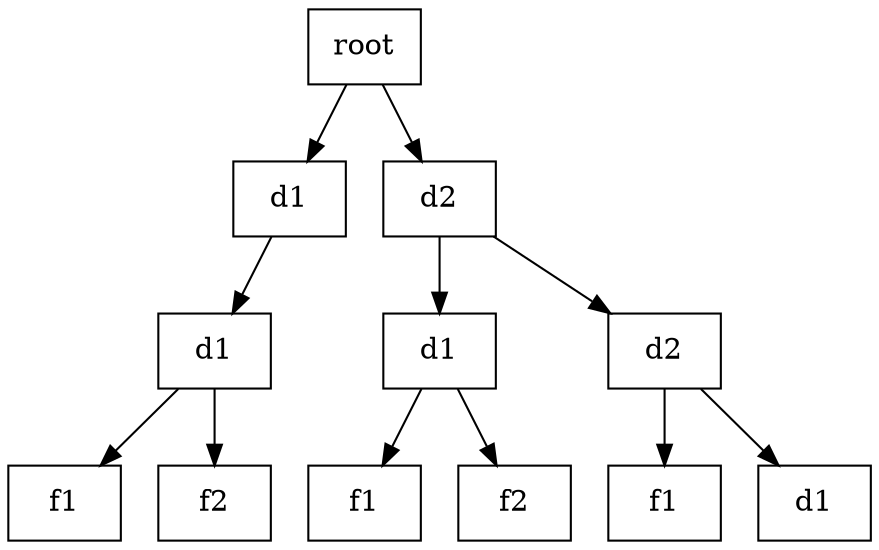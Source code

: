 digraph G {
    /* edge [label=0]; */
    graph [ranksep=0.5];
    root_0 [shape=record, label="{{root}}"];
    d1_8 [shape=record, label="{{d1}}"];
    d1_9 [shape=record, label="{{d1}}"];
    f1_11 [shape=record, label="{{f1}}"];
    f2_10 [shape=record, label="{{f2}}"];
    d2_1 [shape=record, label="{{d2}}"];
    d1_5 [shape=record, label="{{d1}}"];
    f1_7 [shape=record, label="{{f1}}"];
    f2_6 [shape=record, label="{{f2}}"];
    d2_2 [shape=record, label="{{d2}}"];
    f1_4 [shape=record, label="{{f1}}"];
    d1_3 [shape=record, label="{{d1}}"];
    d1_9 -> f1_11;
    d1_9 -> f2_10;
    d1_8 -> d1_9;
    d1_5 -> f1_7;
    d1_5 -> f2_6;
    d2_2 -> f1_4;
    d2_2 -> d1_3;
    d2_1 -> d1_5;
    d2_1 -> d2_2;
    root_0 -> d1_8;
    root_0 -> d2_1;
}
